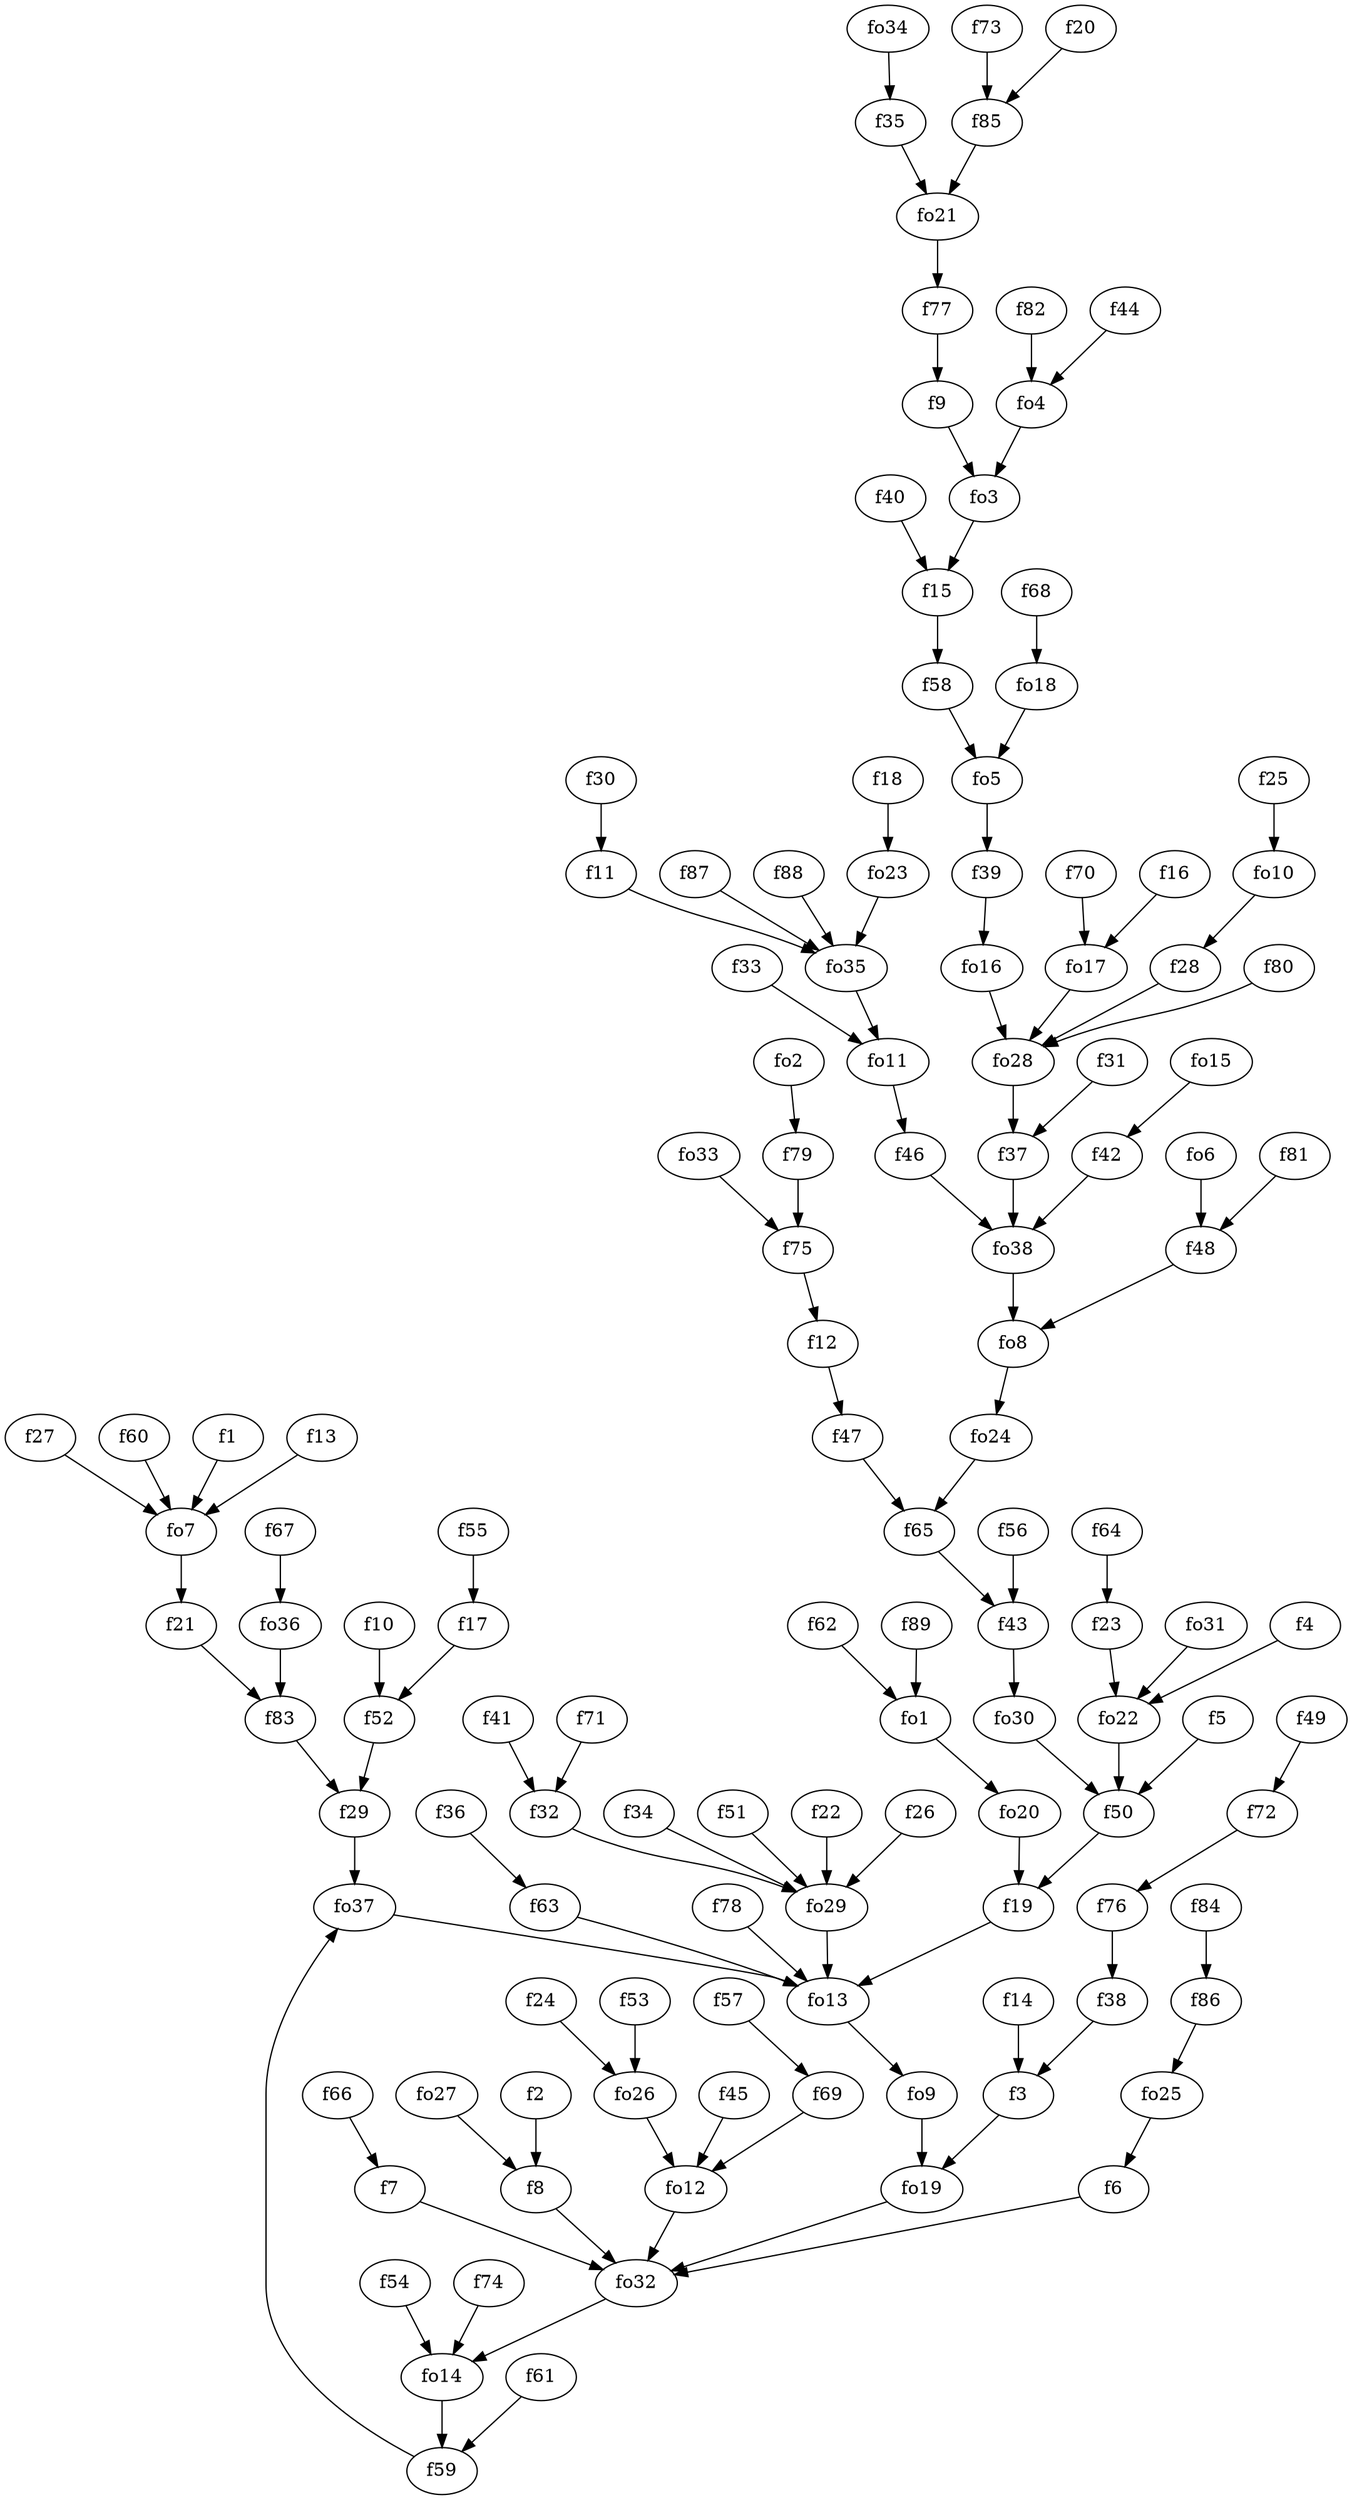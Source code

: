 strict digraph  {
f1;
f2;
f3;
f4;
f5;
f6;
f7;
f8;
f9;
f10;
f11;
f12;
f13;
f14;
f15;
f16;
f17;
f18;
f19;
f20;
f21;
f22;
f23;
f24;
f25;
f26;
f27;
f28;
f29;
f30;
f31;
f32;
f33;
f34;
f35;
f36;
f37;
f38;
f39;
f40;
f41;
f42;
f43;
f44;
f45;
f46;
f47;
f48;
f49;
f50;
f51;
f52;
f53;
f54;
f55;
f56;
f57;
f58;
f59;
f60;
f61;
f62;
f63;
f64;
f65;
f66;
f67;
f68;
f69;
f70;
f71;
f72;
f73;
f74;
f75;
f76;
f77;
f78;
f79;
f80;
f81;
f82;
f83;
f84;
f85;
f86;
f87;
f88;
f89;
fo1;
fo2;
fo3;
fo4;
fo5;
fo6;
fo7;
fo8;
fo9;
fo10;
fo11;
fo12;
fo13;
fo14;
fo15;
fo16;
fo17;
fo18;
fo19;
fo20;
fo21;
fo22;
fo23;
fo24;
fo25;
fo26;
fo27;
fo28;
fo29;
fo30;
fo31;
fo32;
fo33;
fo34;
fo35;
fo36;
fo37;
fo38;
f1 -> fo7  [weight=2];
f2 -> f8  [weight=2];
f3 -> fo19  [weight=2];
f4 -> fo22  [weight=2];
f5 -> f50  [weight=2];
f6 -> fo32  [weight=2];
f7 -> fo32  [weight=2];
f8 -> fo32  [weight=2];
f9 -> fo3  [weight=2];
f10 -> f52  [weight=2];
f11 -> fo35  [weight=2];
f12 -> f47  [weight=2];
f13 -> fo7  [weight=2];
f14 -> f3  [weight=2];
f15 -> f58  [weight=2];
f16 -> fo17  [weight=2];
f17 -> f52  [weight=2];
f18 -> fo23  [weight=2];
f19 -> fo13  [weight=2];
f20 -> f85  [weight=2];
f21 -> f83  [weight=2];
f22 -> fo29  [weight=2];
f23 -> fo22  [weight=2];
f24 -> fo26  [weight=2];
f25 -> fo10  [weight=2];
f26 -> fo29  [weight=2];
f27 -> fo7  [weight=2];
f28 -> fo28  [weight=2];
f29 -> fo37  [weight=2];
f30 -> f11  [weight=2];
f31 -> f37  [weight=2];
f32 -> fo29  [weight=2];
f33 -> fo11  [weight=2];
f34 -> fo29  [weight=2];
f35 -> fo21  [weight=2];
f36 -> f63  [weight=2];
f37 -> fo38  [weight=2];
f38 -> f3  [weight=2];
f39 -> fo16  [weight=2];
f40 -> f15  [weight=2];
f41 -> f32  [weight=2];
f42 -> fo38  [weight=2];
f43 -> fo30  [weight=2];
f44 -> fo4  [weight=2];
f45 -> fo12  [weight=2];
f46 -> fo38  [weight=2];
f47 -> f65  [weight=2];
f48 -> fo8  [weight=2];
f49 -> f72  [weight=2];
f50 -> f19  [weight=2];
f51 -> fo29  [weight=2];
f52 -> f29  [weight=2];
f53 -> fo26  [weight=2];
f54 -> fo14  [weight=2];
f55 -> f17  [weight=2];
f56 -> f43  [weight=2];
f57 -> f69  [weight=2];
f58 -> fo5  [weight=2];
f59 -> fo37  [weight=2];
f60 -> fo7  [weight=2];
f61 -> f59  [weight=2];
f62 -> fo1  [weight=2];
f63 -> fo13  [weight=2];
f64 -> f23  [weight=2];
f65 -> f43  [weight=2];
f66 -> f7  [weight=2];
f67 -> fo36  [weight=2];
f68 -> fo18  [weight=2];
f69 -> fo12  [weight=2];
f70 -> fo17  [weight=2];
f71 -> f32  [weight=2];
f72 -> f76  [weight=2];
f73 -> f85  [weight=2];
f74 -> fo14  [weight=2];
f75 -> f12  [weight=2];
f76 -> f38  [weight=2];
f77 -> f9  [weight=2];
f78 -> fo13  [weight=2];
f79 -> f75  [weight=2];
f80 -> fo28  [weight=2];
f81 -> f48  [weight=2];
f82 -> fo4  [weight=2];
f83 -> f29  [weight=2];
f84 -> f86  [weight=2];
f85 -> fo21  [weight=2];
f86 -> fo25  [weight=2];
f87 -> fo35  [weight=2];
f88 -> fo35  [weight=2];
f89 -> fo1  [weight=2];
fo1 -> fo20  [weight=2];
fo2 -> f79  [weight=2];
fo3 -> f15  [weight=2];
fo4 -> fo3  [weight=2];
fo5 -> f39  [weight=2];
fo6 -> f48  [weight=2];
fo7 -> f21  [weight=2];
fo8 -> fo24  [weight=2];
fo9 -> fo19  [weight=2];
fo10 -> f28  [weight=2];
fo11 -> f46  [weight=2];
fo12 -> fo32  [weight=2];
fo13 -> fo9  [weight=2];
fo14 -> f59  [weight=2];
fo15 -> f42  [weight=2];
fo16 -> fo28  [weight=2];
fo17 -> fo28  [weight=2];
fo18 -> fo5  [weight=2];
fo19 -> fo32  [weight=2];
fo20 -> f19  [weight=2];
fo21 -> f77  [weight=2];
fo22 -> f50  [weight=2];
fo23 -> fo35  [weight=2];
fo24 -> f65  [weight=2];
fo25 -> f6  [weight=2];
fo26 -> fo12  [weight=2];
fo27 -> f8  [weight=2];
fo28 -> f37  [weight=2];
fo29 -> fo13  [weight=2];
fo30 -> f50  [weight=2];
fo31 -> fo22  [weight=2];
fo32 -> fo14  [weight=2];
fo33 -> f75  [weight=2];
fo34 -> f35  [weight=2];
fo35 -> fo11  [weight=2];
fo36 -> f83  [weight=2];
fo37 -> fo13  [weight=2];
fo38 -> fo8  [weight=2];
}
